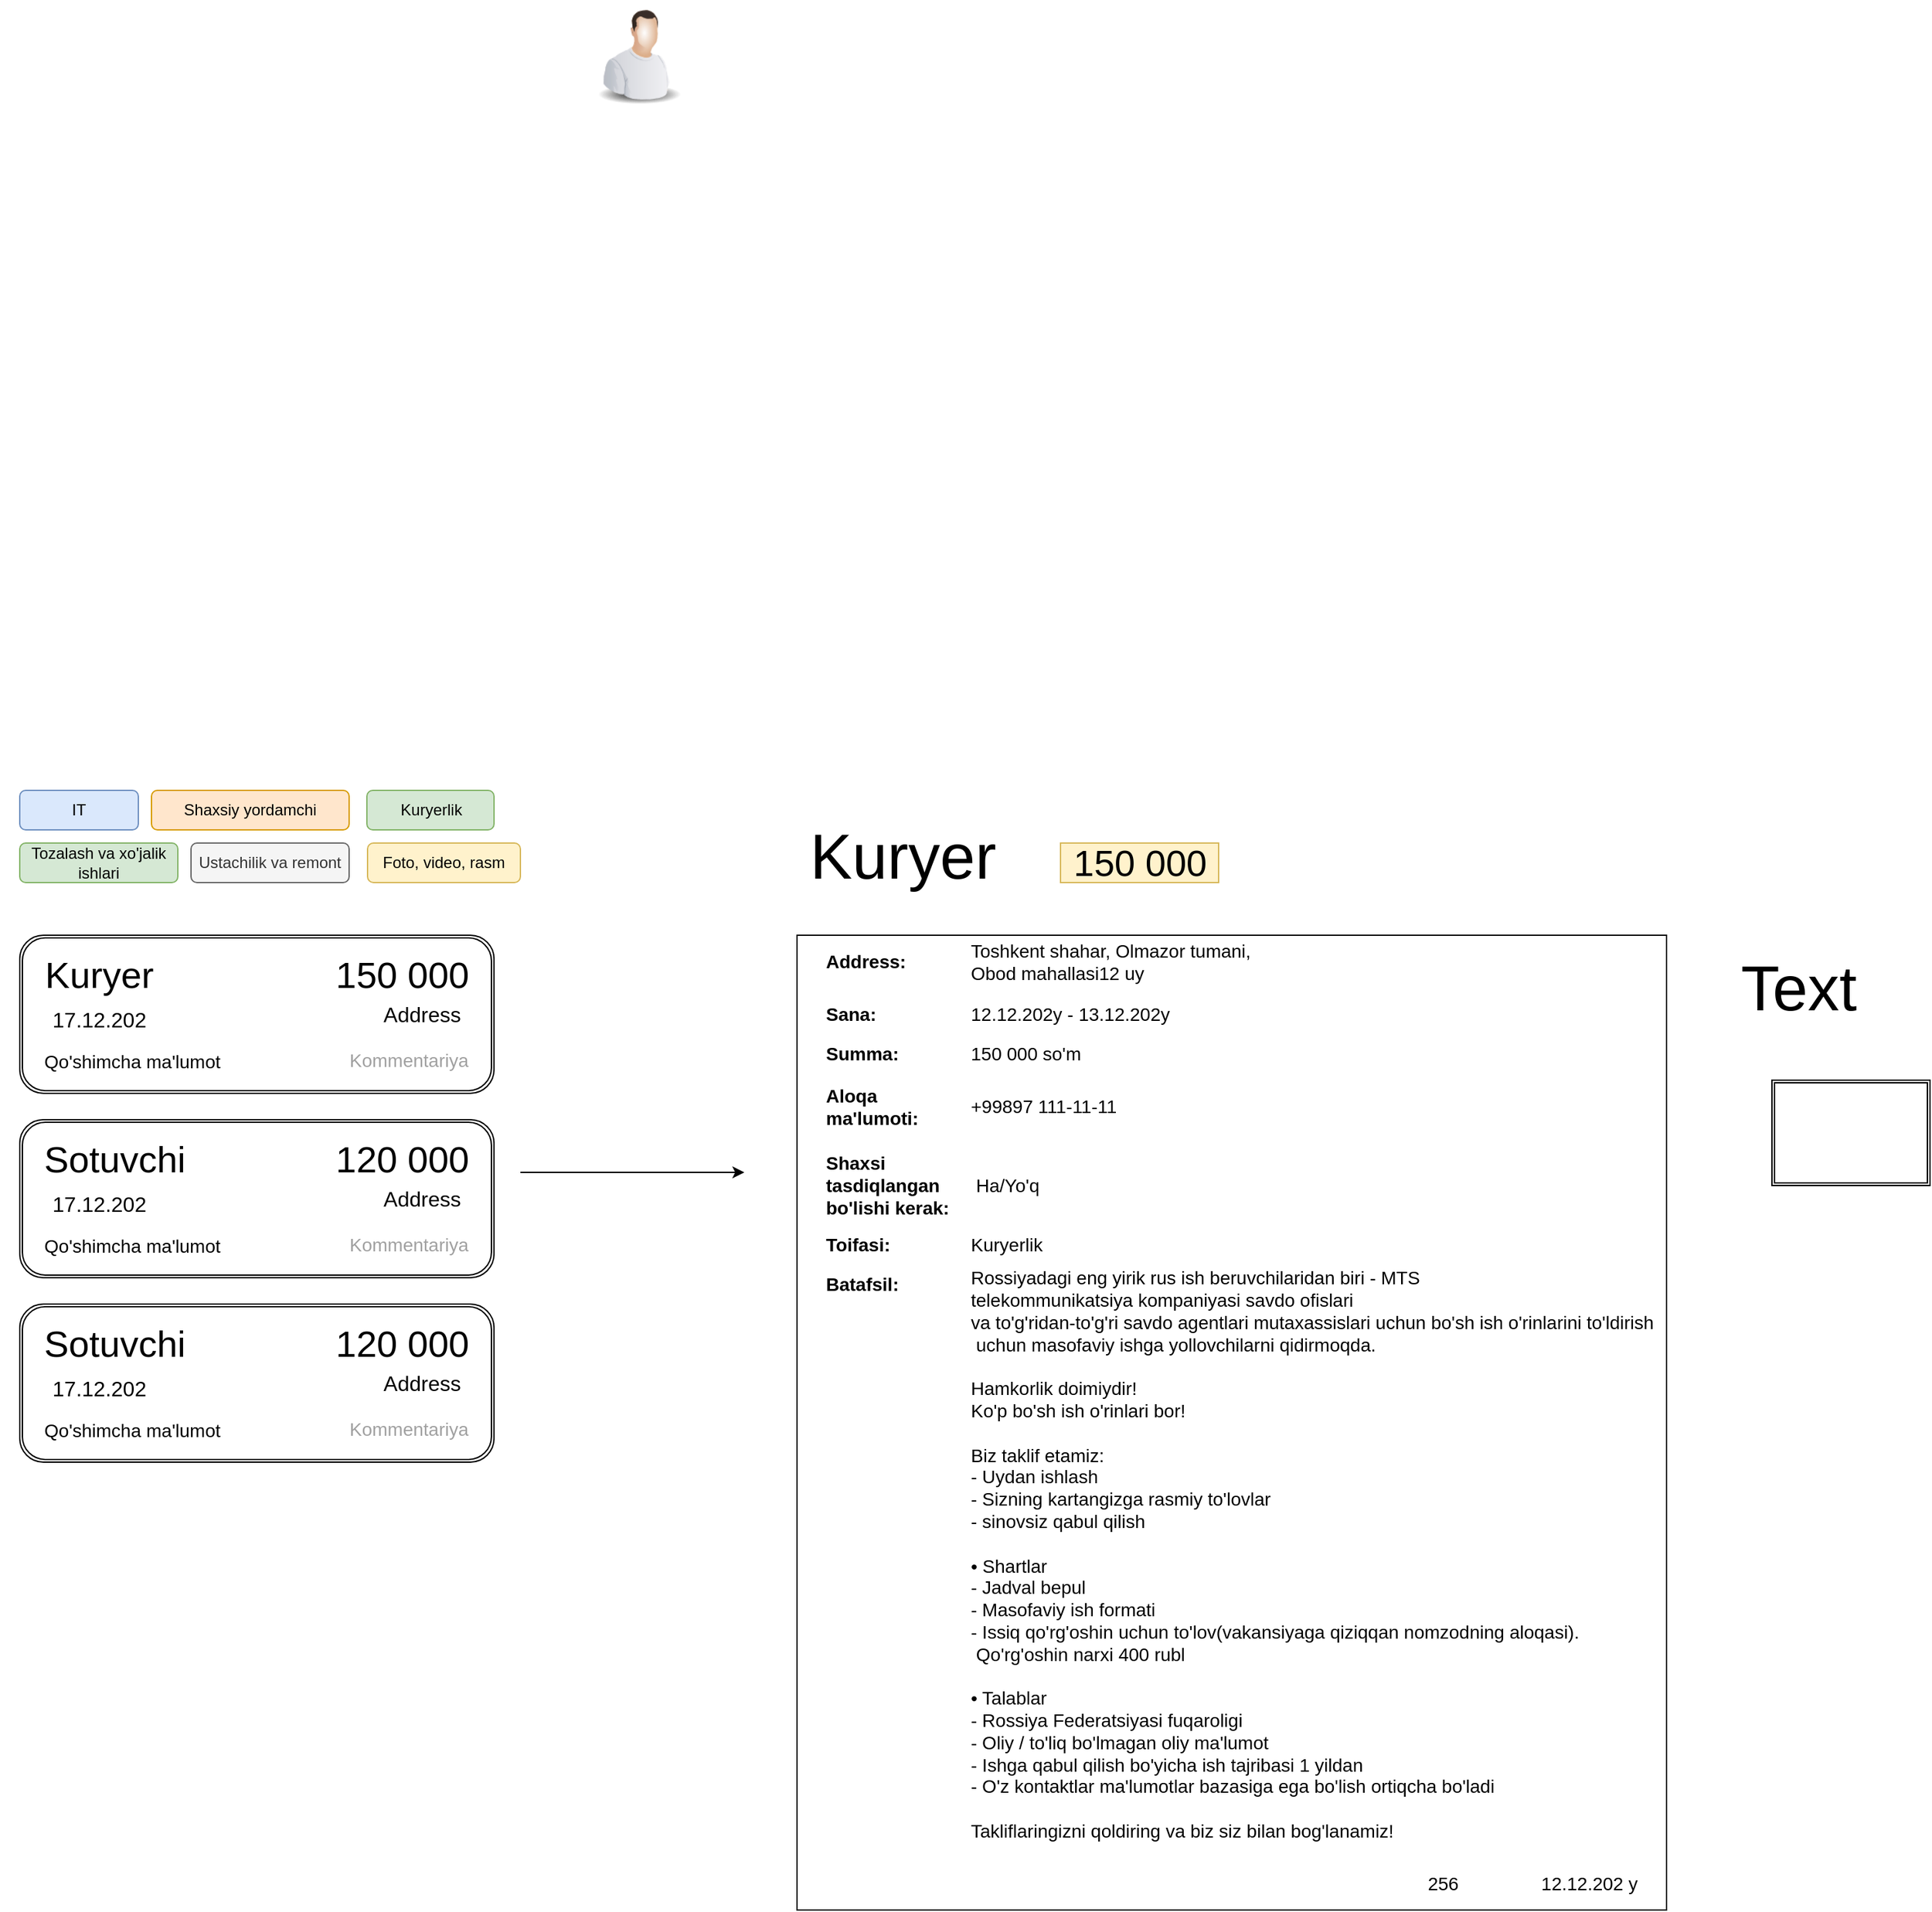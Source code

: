 <mxfile version="15.9.6" type="github">
  <diagram id="ENkwJE2lhJ0d-7eyaLD5" name="Page-1">
    <mxGraphModel dx="2844" dy="2777" grid="1" gridSize="10" guides="1" tooltips="1" connect="1" arrows="1" fold="1" page="1" pageScale="1" pageWidth="827" pageHeight="1169" math="0" shadow="0">
      <root>
        <mxCell id="0" />
        <mxCell id="1" parent="0" />
        <mxCell id="G-kjqkswnfPc7nVmN3WT-1" value="" style="image;html=1;image=img/lib/clip_art/people/Worker_Man_128x128.png" vertex="1" parent="1">
          <mxGeometry x="470" y="-430" width="80" height="80" as="geometry" />
        </mxCell>
        <mxCell id="G-kjqkswnfPc7nVmN3WT-23" value="" style="group" vertex="1" connectable="0" parent="1">
          <mxGeometry x="40" y="170" width="380" height="70" as="geometry" />
        </mxCell>
        <mxCell id="G-kjqkswnfPc7nVmN3WT-2" value="Ustachilik va remont" style="rounded=1;whiteSpace=wrap;html=1;fillColor=#f5f5f5;fontColor=#333333;strokeColor=#666666;" vertex="1" parent="G-kjqkswnfPc7nVmN3WT-23">
          <mxGeometry x="130" y="40" width="120" height="30" as="geometry" />
        </mxCell>
        <mxCell id="G-kjqkswnfPc7nVmN3WT-3" value="Tozalash va xo&#39;jalik ishlari" style="rounded=1;whiteSpace=wrap;html=1;fillColor=#d5e8d4;strokeColor=#82b366;" vertex="1" parent="G-kjqkswnfPc7nVmN3WT-23">
          <mxGeometry y="40" width="120" height="30" as="geometry" />
        </mxCell>
        <mxCell id="G-kjqkswnfPc7nVmN3WT-4" value="Kuryerlik" style="rounded=1;whiteSpace=wrap;html=1;fillColor=#d5e8d4;strokeColor=#82b366;" vertex="1" parent="G-kjqkswnfPc7nVmN3WT-23">
          <mxGeometry x="263.5" width="96.5" height="30" as="geometry" />
        </mxCell>
        <mxCell id="G-kjqkswnfPc7nVmN3WT-5" value="Shaxsiy yordamchi" style="rounded=1;whiteSpace=wrap;html=1;fillColor=#ffe6cc;strokeColor=#d79b00;" vertex="1" parent="G-kjqkswnfPc7nVmN3WT-23">
          <mxGeometry x="100" width="150" height="30" as="geometry" />
        </mxCell>
        <mxCell id="G-kjqkswnfPc7nVmN3WT-6" value="IT" style="rounded=1;whiteSpace=wrap;html=1;fillColor=#dae8fc;strokeColor=#6c8ebf;" vertex="1" parent="G-kjqkswnfPc7nVmN3WT-23">
          <mxGeometry width="90" height="30" as="geometry" />
        </mxCell>
        <mxCell id="G-kjqkswnfPc7nVmN3WT-8" value="Foto, video, rasm" style="rounded=1;whiteSpace=wrap;html=1;fillColor=#fff2cc;strokeColor=#d6b656;" vertex="1" parent="G-kjqkswnfPc7nVmN3WT-23">
          <mxGeometry x="264" y="40" width="116" height="30" as="geometry" />
        </mxCell>
        <mxCell id="G-kjqkswnfPc7nVmN3WT-32" value="" style="group" vertex="1" connectable="0" parent="1">
          <mxGeometry x="40" y="280" width="360" height="120" as="geometry" />
        </mxCell>
        <mxCell id="G-kjqkswnfPc7nVmN3WT-22" value="" style="shape=ext;double=1;rounded=1;whiteSpace=wrap;html=1;" vertex="1" parent="G-kjqkswnfPc7nVmN3WT-32">
          <mxGeometry width="360" height="120" as="geometry" />
        </mxCell>
        <mxCell id="G-kjqkswnfPc7nVmN3WT-24" value="Kuryer" style="text;html=1;align=center;verticalAlign=middle;resizable=0;points=[];autosize=1;strokeColor=none;fillColor=none;fontSize=28;" vertex="1" parent="G-kjqkswnfPc7nVmN3WT-32">
          <mxGeometry x="10" y="10" width="100" height="40" as="geometry" />
        </mxCell>
        <mxCell id="G-kjqkswnfPc7nVmN3WT-25" value="150 000" style="text;html=1;align=center;verticalAlign=middle;resizable=0;points=[];autosize=1;strokeColor=none;fillColor=none;fontSize=28;" vertex="1" parent="G-kjqkswnfPc7nVmN3WT-32">
          <mxGeometry x="230" y="10" width="120" height="40" as="geometry" />
        </mxCell>
        <mxCell id="G-kjqkswnfPc7nVmN3WT-26" value="&lt;font style=&quot;font-size: 16px&quot;&gt;17.12.202&lt;/font&gt;" style="text;html=1;align=center;verticalAlign=middle;resizable=0;points=[];autosize=1;strokeColor=none;fillColor=none;fontSize=28;" vertex="1" parent="G-kjqkswnfPc7nVmN3WT-32">
          <mxGeometry x="10" y="40" width="100" height="40" as="geometry" />
        </mxCell>
        <mxCell id="G-kjqkswnfPc7nVmN3WT-27" value="Address" style="text;html=1;align=center;verticalAlign=middle;resizable=0;points=[];autosize=1;strokeColor=none;fillColor=none;fontSize=16;" vertex="1" parent="G-kjqkswnfPc7nVmN3WT-32">
          <mxGeometry x="270" y="50" width="70" height="20" as="geometry" />
        </mxCell>
        <mxCell id="G-kjqkswnfPc7nVmN3WT-30" value="&lt;font style=&quot;font-size: 14px&quot;&gt;Qo&#39;shimcha ma&#39;lumot&lt;/font&gt;" style="text;html=1;align=center;verticalAlign=middle;resizable=0;points=[];autosize=1;strokeColor=none;fillColor=none;fontSize=16;" vertex="1" parent="G-kjqkswnfPc7nVmN3WT-32">
          <mxGeometry x="10" y="80" width="150" height="30" as="geometry" />
        </mxCell>
        <mxCell id="G-kjqkswnfPc7nVmN3WT-31" value="&lt;font color=&quot;#a1a1a1&quot;&gt;Kommentariya&lt;/font&gt;" style="text;html=1;align=center;verticalAlign=middle;resizable=0;points=[];autosize=1;strokeColor=none;fillColor=none;fontSize=14;" vertex="1" parent="G-kjqkswnfPc7nVmN3WT-32">
          <mxGeometry x="240" y="85" width="110" height="20" as="geometry" />
        </mxCell>
        <mxCell id="G-kjqkswnfPc7nVmN3WT-33" value="" style="group" vertex="1" connectable="0" parent="1">
          <mxGeometry x="40" y="420" width="360" height="120" as="geometry" />
        </mxCell>
        <mxCell id="G-kjqkswnfPc7nVmN3WT-34" value="" style="shape=ext;double=1;rounded=1;whiteSpace=wrap;html=1;" vertex="1" parent="G-kjqkswnfPc7nVmN3WT-33">
          <mxGeometry width="360" height="120" as="geometry" />
        </mxCell>
        <mxCell id="G-kjqkswnfPc7nVmN3WT-35" value="&amp;nbsp; &amp;nbsp;Sotuvchi" style="text;html=1;align=center;verticalAlign=middle;resizable=0;points=[];autosize=1;strokeColor=none;fillColor=none;fontSize=28;" vertex="1" parent="G-kjqkswnfPc7nVmN3WT-33">
          <mxGeometry x="-15" y="10" width="150" height="40" as="geometry" />
        </mxCell>
        <mxCell id="G-kjqkswnfPc7nVmN3WT-36" value="120 000" style="text;html=1;align=center;verticalAlign=middle;resizable=0;points=[];autosize=1;strokeColor=none;fillColor=none;fontSize=28;" vertex="1" parent="G-kjqkswnfPc7nVmN3WT-33">
          <mxGeometry x="230" y="10" width="120" height="40" as="geometry" />
        </mxCell>
        <mxCell id="G-kjqkswnfPc7nVmN3WT-37" value="&lt;font style=&quot;font-size: 16px&quot;&gt;17.12.202&lt;/font&gt;" style="text;html=1;align=center;verticalAlign=middle;resizable=0;points=[];autosize=1;strokeColor=none;fillColor=none;fontSize=28;" vertex="1" parent="G-kjqkswnfPc7nVmN3WT-33">
          <mxGeometry x="10" y="40" width="100" height="40" as="geometry" />
        </mxCell>
        <mxCell id="G-kjqkswnfPc7nVmN3WT-38" value="Address" style="text;html=1;align=center;verticalAlign=middle;resizable=0;points=[];autosize=1;strokeColor=none;fillColor=none;fontSize=16;" vertex="1" parent="G-kjqkswnfPc7nVmN3WT-33">
          <mxGeometry x="270" y="50" width="70" height="20" as="geometry" />
        </mxCell>
        <mxCell id="G-kjqkswnfPc7nVmN3WT-39" value="&lt;font style=&quot;font-size: 14px&quot;&gt;Qo&#39;shimcha ma&#39;lumot&lt;/font&gt;" style="text;html=1;align=center;verticalAlign=middle;resizable=0;points=[];autosize=1;strokeColor=none;fillColor=none;fontSize=16;" vertex="1" parent="G-kjqkswnfPc7nVmN3WT-33">
          <mxGeometry x="10" y="80" width="150" height="30" as="geometry" />
        </mxCell>
        <mxCell id="G-kjqkswnfPc7nVmN3WT-40" value="&lt;font color=&quot;#a1a1a1&quot;&gt;Kommentariya&lt;/font&gt;" style="text;html=1;align=center;verticalAlign=middle;resizable=0;points=[];autosize=1;strokeColor=none;fillColor=none;fontSize=14;" vertex="1" parent="G-kjqkswnfPc7nVmN3WT-33">
          <mxGeometry x="240" y="85" width="110" height="20" as="geometry" />
        </mxCell>
        <mxCell id="G-kjqkswnfPc7nVmN3WT-41" value="" style="group" vertex="1" connectable="0" parent="1">
          <mxGeometry x="40" y="560" width="360" height="120" as="geometry" />
        </mxCell>
        <mxCell id="G-kjqkswnfPc7nVmN3WT-42" value="" style="shape=ext;double=1;rounded=1;whiteSpace=wrap;html=1;" vertex="1" parent="G-kjqkswnfPc7nVmN3WT-41">
          <mxGeometry width="360" height="120" as="geometry" />
        </mxCell>
        <mxCell id="G-kjqkswnfPc7nVmN3WT-43" value="&amp;nbsp; &amp;nbsp;Sotuvchi" style="text;html=1;align=center;verticalAlign=middle;resizable=0;points=[];autosize=1;strokeColor=none;fillColor=none;fontSize=28;" vertex="1" parent="G-kjqkswnfPc7nVmN3WT-41">
          <mxGeometry x="-15" y="10" width="150" height="40" as="geometry" />
        </mxCell>
        <mxCell id="G-kjqkswnfPc7nVmN3WT-44" value="120 000" style="text;html=1;align=center;verticalAlign=middle;resizable=0;points=[];autosize=1;strokeColor=none;fillColor=none;fontSize=28;" vertex="1" parent="G-kjqkswnfPc7nVmN3WT-41">
          <mxGeometry x="230" y="10" width="120" height="40" as="geometry" />
        </mxCell>
        <mxCell id="G-kjqkswnfPc7nVmN3WT-45" value="&lt;font style=&quot;font-size: 16px&quot;&gt;17.12.202&lt;/font&gt;" style="text;html=1;align=center;verticalAlign=middle;resizable=0;points=[];autosize=1;strokeColor=none;fillColor=none;fontSize=28;" vertex="1" parent="G-kjqkswnfPc7nVmN3WT-41">
          <mxGeometry x="10" y="40" width="100" height="40" as="geometry" />
        </mxCell>
        <mxCell id="G-kjqkswnfPc7nVmN3WT-46" value="Address" style="text;html=1;align=center;verticalAlign=middle;resizable=0;points=[];autosize=1;strokeColor=none;fillColor=none;fontSize=16;" vertex="1" parent="G-kjqkswnfPc7nVmN3WT-41">
          <mxGeometry x="270" y="50" width="70" height="20" as="geometry" />
        </mxCell>
        <mxCell id="G-kjqkswnfPc7nVmN3WT-47" value="&lt;font style=&quot;font-size: 14px&quot;&gt;Qo&#39;shimcha ma&#39;lumot&lt;/font&gt;" style="text;html=1;align=center;verticalAlign=middle;resizable=0;points=[];autosize=1;strokeColor=none;fillColor=none;fontSize=16;" vertex="1" parent="G-kjqkswnfPc7nVmN3WT-41">
          <mxGeometry x="10" y="80" width="150" height="30" as="geometry" />
        </mxCell>
        <mxCell id="G-kjqkswnfPc7nVmN3WT-48" value="&lt;font color=&quot;#a1a1a1&quot;&gt;Kommentariya&lt;/font&gt;" style="text;html=1;align=center;verticalAlign=middle;resizable=0;points=[];autosize=1;strokeColor=none;fillColor=none;fontSize=14;" vertex="1" parent="G-kjqkswnfPc7nVmN3WT-41">
          <mxGeometry x="240" y="85" width="110" height="20" as="geometry" />
        </mxCell>
        <mxCell id="G-kjqkswnfPc7nVmN3WT-51" value="&lt;span style=&quot;color: rgb(0 , 0 , 0)&quot;&gt;&lt;font style=&quot;font-size: 48px&quot;&gt;Kuryer&lt;/font&gt;&lt;/span&gt;" style="text;html=1;align=center;verticalAlign=middle;resizable=0;points=[];autosize=1;strokeColor=none;fillColor=none;fontSize=22;fontColor=#A1A1A1;" vertex="1" parent="1">
          <mxGeometry x="630" y="200" width="160" height="40" as="geometry" />
        </mxCell>
        <mxCell id="G-kjqkswnfPc7nVmN3WT-52" value="&lt;span style=&quot;color: rgb(0 , 0 , 0) ; font-size: 28px&quot;&gt;150 000&lt;/span&gt;" style="text;html=1;align=center;verticalAlign=middle;resizable=0;points=[];autosize=1;strokeColor=#d6b656;fillColor=#fff2cc;fontSize=14;" vertex="1" parent="1">
          <mxGeometry x="830" y="210" width="120" height="30" as="geometry" />
        </mxCell>
        <mxCell id="G-kjqkswnfPc7nVmN3WT-77" value="" style="group" vertex="1" connectable="0" parent="1">
          <mxGeometry x="630" y="280" width="660" height="740" as="geometry" />
        </mxCell>
        <mxCell id="G-kjqkswnfPc7nVmN3WT-71" value="" style="rounded=0;whiteSpace=wrap;html=1;fontSize=14;fontColor=#000000;" vertex="1" parent="G-kjqkswnfPc7nVmN3WT-77">
          <mxGeometry width="660" height="740" as="geometry" />
        </mxCell>
        <mxCell id="G-kjqkswnfPc7nVmN3WT-54" value="&lt;font color=&quot;#000000&quot;&gt;Address:&amp;nbsp;&lt;/font&gt;" style="text;html=1;align=left;verticalAlign=middle;resizable=0;points=[];autosize=1;strokeColor=none;fillColor=none;fontSize=14;fontColor=#A1A1A1;fontStyle=1" vertex="1" parent="G-kjqkswnfPc7nVmN3WT-77">
          <mxGeometry x="20" y="10" width="80" height="20" as="geometry" />
        </mxCell>
        <mxCell id="G-kjqkswnfPc7nVmN3WT-55" value="&lt;font color=&quot;#000000&quot;&gt;Sana:&lt;/font&gt;" style="text;html=1;align=left;verticalAlign=middle;resizable=0;points=[];autosize=1;strokeColor=none;fillColor=none;fontSize=14;fontColor=#A1A1A1;fontStyle=1" vertex="1" parent="G-kjqkswnfPc7nVmN3WT-77">
          <mxGeometry x="20" y="50" width="50" height="20" as="geometry" />
        </mxCell>
        <mxCell id="G-kjqkswnfPc7nVmN3WT-56" value="&lt;font color=&quot;#000000&quot;&gt;Summa:&lt;/font&gt;" style="text;html=1;align=left;verticalAlign=middle;resizable=0;points=[];autosize=1;strokeColor=none;fillColor=none;fontSize=14;fontColor=#A1A1A1;fontStyle=1" vertex="1" parent="G-kjqkswnfPc7nVmN3WT-77">
          <mxGeometry x="20" y="80" width="70" height="20" as="geometry" />
        </mxCell>
        <mxCell id="G-kjqkswnfPc7nVmN3WT-57" value="&lt;font color=&quot;#000000&quot;&gt;Aloqa &lt;br&gt;ma&#39;lumoti:&lt;/font&gt;" style="text;html=1;align=left;verticalAlign=middle;resizable=0;points=[];autosize=1;strokeColor=none;fillColor=none;fontSize=14;fontColor=#A1A1A1;fontStyle=1" vertex="1" parent="G-kjqkswnfPc7nVmN3WT-77">
          <mxGeometry x="20" y="110" width="90" height="40" as="geometry" />
        </mxCell>
        <mxCell id="G-kjqkswnfPc7nVmN3WT-58" value="&lt;font color=&quot;#000000&quot;&gt;Shaxsi&lt;br&gt;tasdiqlangan &lt;br&gt;bo&#39;lishi kerak:&lt;/font&gt;" style="text;html=1;align=left;verticalAlign=middle;resizable=0;points=[];autosize=1;strokeColor=none;fillColor=none;fontSize=14;fontColor=#A1A1A1;fontStyle=1" vertex="1" parent="G-kjqkswnfPc7nVmN3WT-77">
          <mxGeometry x="20" y="160" width="110" height="60" as="geometry" />
        </mxCell>
        <mxCell id="G-kjqkswnfPc7nVmN3WT-59" value="&lt;font color=&quot;#000000&quot;&gt;Toshkent shahar, Olmazor tumani,&lt;br&gt;Obod mahallasi12 uy&lt;/font&gt;" style="text;html=1;align=left;verticalAlign=middle;resizable=0;points=[];autosize=1;strokeColor=none;fillColor=none;fontSize=14;fontColor=#A1A1A1;" vertex="1" parent="G-kjqkswnfPc7nVmN3WT-77">
          <mxGeometry x="130" width="230" height="40" as="geometry" />
        </mxCell>
        <mxCell id="G-kjqkswnfPc7nVmN3WT-61" value="&lt;font color=&quot;#000000&quot;&gt;12.12.202y - 13.12.202y&lt;/font&gt;" style="text;html=1;align=left;verticalAlign=middle;resizable=0;points=[];autosize=1;strokeColor=none;fillColor=none;fontSize=14;fontColor=#A1A1A1;" vertex="1" parent="G-kjqkswnfPc7nVmN3WT-77">
          <mxGeometry x="130" y="50" width="180" height="20" as="geometry" />
        </mxCell>
        <mxCell id="G-kjqkswnfPc7nVmN3WT-62" value="&lt;font color=&quot;#000000&quot;&gt;150 000 so&#39;m&lt;/font&gt;" style="text;html=1;align=left;verticalAlign=middle;resizable=0;points=[];autosize=1;strokeColor=none;fillColor=none;fontSize=14;fontColor=#A1A1A1;" vertex="1" parent="G-kjqkswnfPc7nVmN3WT-77">
          <mxGeometry x="130" y="80" width="100" height="20" as="geometry" />
        </mxCell>
        <mxCell id="G-kjqkswnfPc7nVmN3WT-63" value="&lt;font color=&quot;#000000&quot;&gt;+99897 111-11-11&lt;/font&gt;" style="text;html=1;align=left;verticalAlign=middle;resizable=0;points=[];autosize=1;strokeColor=none;fillColor=none;fontSize=14;fontColor=#A1A1A1;" vertex="1" parent="G-kjqkswnfPc7nVmN3WT-77">
          <mxGeometry x="130" y="120" width="130" height="20" as="geometry" />
        </mxCell>
        <mxCell id="G-kjqkswnfPc7nVmN3WT-64" value="&lt;font color=&quot;#000000&quot;&gt;&amp;nbsp;Ha/Yo&#39;q&lt;/font&gt;" style="text;html=1;align=left;verticalAlign=middle;resizable=0;points=[];autosize=1;strokeColor=none;fillColor=none;fontSize=14;fontColor=#A1A1A1;" vertex="1" parent="G-kjqkswnfPc7nVmN3WT-77">
          <mxGeometry x="130" y="180" width="70" height="20" as="geometry" />
        </mxCell>
        <mxCell id="G-kjqkswnfPc7nVmN3WT-68" value="&lt;font color=&quot;#000000&quot;&gt;Toifasi:&lt;/font&gt;" style="text;html=1;align=left;verticalAlign=middle;resizable=0;points=[];autosize=1;strokeColor=none;fillColor=none;fontSize=14;fontColor=#A1A1A1;fontStyle=1" vertex="1" parent="G-kjqkswnfPc7nVmN3WT-77">
          <mxGeometry x="20" y="225" width="60" height="20" as="geometry" />
        </mxCell>
        <mxCell id="G-kjqkswnfPc7nVmN3WT-69" value="&lt;font color=&quot;#000000&quot;&gt;Kuryerlik&lt;/font&gt;" style="text;html=1;align=left;verticalAlign=middle;resizable=0;points=[];autosize=1;strokeColor=none;fillColor=none;fontSize=14;fontColor=#A1A1A1;" vertex="1" parent="G-kjqkswnfPc7nVmN3WT-77">
          <mxGeometry x="130" y="225" width="70" height="20" as="geometry" />
        </mxCell>
        <mxCell id="G-kjqkswnfPc7nVmN3WT-74" value="&lt;font color=&quot;#000000&quot;&gt;Batafsil:&lt;/font&gt;" style="text;html=1;align=left;verticalAlign=middle;resizable=0;points=[];autosize=1;strokeColor=none;fillColor=none;fontSize=14;fontColor=#A1A1A1;fontStyle=1" vertex="1" parent="G-kjqkswnfPc7nVmN3WT-77">
          <mxGeometry x="20" y="255" width="70" height="20" as="geometry" />
        </mxCell>
        <mxCell id="G-kjqkswnfPc7nVmN3WT-76" value="&lt;div&gt;Rossiyadagi eng yirik rus ish beruvchilaridan biri - MTS&amp;nbsp;&lt;/div&gt;&lt;div&gt;telekommunikatsiya kompaniyasi savdo ofislari&lt;/div&gt;&lt;div&gt;&lt;span&gt;va to&#39;g&#39;ridan-to&#39;g&#39;ri savdo agentlari mutaxassislari uchun bo&#39;sh ish o&#39;rinlarini to&#39;ldirish&lt;/span&gt;&lt;/div&gt;&lt;div&gt;&lt;span&gt;&amp;nbsp;uchun masofaviy ishga yollovchilarni qidirmoqda.&lt;/span&gt;&lt;/div&gt;&lt;div&gt;&lt;br&gt;&lt;/div&gt;&lt;div&gt;Hamkorlik doimiydir!&lt;/div&gt;&lt;div&gt;Ko&#39;p bo&#39;sh ish o&#39;rinlari bor!&lt;/div&gt;&lt;div&gt;&lt;br&gt;&lt;/div&gt;&lt;div&gt;Biz taklif etamiz:&lt;/div&gt;&lt;div&gt;- Uydan ishlash&lt;/div&gt;&lt;div&gt;- Sizning kartangizga rasmiy to&#39;lovlar&lt;/div&gt;&lt;div&gt;- sinovsiz qabul qilish&lt;/div&gt;&lt;div&gt;&lt;br&gt;&lt;/div&gt;&lt;div&gt;• Shartlar&lt;/div&gt;&lt;div&gt;- Jadval bepul&lt;/div&gt;&lt;div&gt;- Masofaviy ish formati&lt;/div&gt;&lt;div&gt;- Issiq qo&#39;rg&#39;oshin uchun to&#39;lov(vakansiyaga qiziqqan nomzodning aloqasi).&lt;/div&gt;&lt;div&gt;&amp;nbsp;Qo&#39;rg&#39;oshin narxi 400 rubl&lt;/div&gt;&lt;div&gt;&lt;br&gt;&lt;/div&gt;&lt;div&gt;• Talablar&lt;/div&gt;&lt;div&gt;- Rossiya Federatsiyasi fuqaroligi&lt;/div&gt;&lt;div&gt;- Oliy / to&#39;liq bo&#39;lmagan oliy ma&#39;lumot&lt;/div&gt;&lt;div&gt;- Ishga qabul qilish bo&#39;yicha ish tajribasi 1 yildan&lt;/div&gt;&lt;div&gt;- O&#39;z kontaktlar ma&#39;lumotlar bazasiga ega bo&#39;lish ortiqcha bo&#39;ladi&lt;/div&gt;&lt;div&gt;&lt;br&gt;&lt;/div&gt;&lt;div&gt;Takliflaringizni qoldiring va biz siz bilan bog&#39;lanamiz!&lt;/div&gt;" style="text;html=1;align=left;verticalAlign=middle;resizable=0;points=[];autosize=1;strokeColor=none;fillColor=none;fontSize=14;fontColor=#000000;" vertex="1" parent="G-kjqkswnfPc7nVmN3WT-77">
          <mxGeometry x="130" y="245" width="530" height="450" as="geometry" />
        </mxCell>
        <mxCell id="G-kjqkswnfPc7nVmN3WT-78" value="12.12.202 y" style="text;html=1;align=center;verticalAlign=middle;resizable=0;points=[];autosize=1;strokeColor=none;fillColor=none;fontSize=14;fontColor=#000000;" vertex="1" parent="G-kjqkswnfPc7nVmN3WT-77">
          <mxGeometry x="551" y="710" width="100" height="20" as="geometry" />
        </mxCell>
        <mxCell id="G-kjqkswnfPc7nVmN3WT-79" value="256" style="text;html=1;align=center;verticalAlign=middle;resizable=0;points=[];autosize=1;strokeColor=none;fillColor=none;fontSize=14;fontColor=#000000;" vertex="1" parent="G-kjqkswnfPc7nVmN3WT-77">
          <mxGeometry x="470" y="710" width="40" height="20" as="geometry" />
        </mxCell>
        <mxCell id="G-kjqkswnfPc7nVmN3WT-80" value="" style="endArrow=classic;html=1;rounded=0;fontSize=48;fontColor=#000000;" edge="1" parent="1">
          <mxGeometry width="50" height="50" relative="1" as="geometry">
            <mxPoint x="420" y="460" as="sourcePoint" />
            <mxPoint x="590" y="460" as="targetPoint" />
          </mxGeometry>
        </mxCell>
        <mxCell id="G-kjqkswnfPc7nVmN3WT-82" value="" style="shape=ext;double=1;rounded=0;whiteSpace=wrap;html=1;fontSize=48;fontColor=#000000;" vertex="1" parent="1">
          <mxGeometry x="1370" y="390" width="120" height="80" as="geometry" />
        </mxCell>
        <mxCell id="G-kjqkswnfPc7nVmN3WT-83" value="Text" style="text;html=1;align=center;verticalAlign=middle;resizable=0;points=[];autosize=1;strokeColor=none;fillColor=none;fontSize=48;fontColor=#000000;" vertex="1" parent="1">
          <mxGeometry x="1370" y="310" width="40" height="20" as="geometry" />
        </mxCell>
      </root>
    </mxGraphModel>
  </diagram>
</mxfile>
